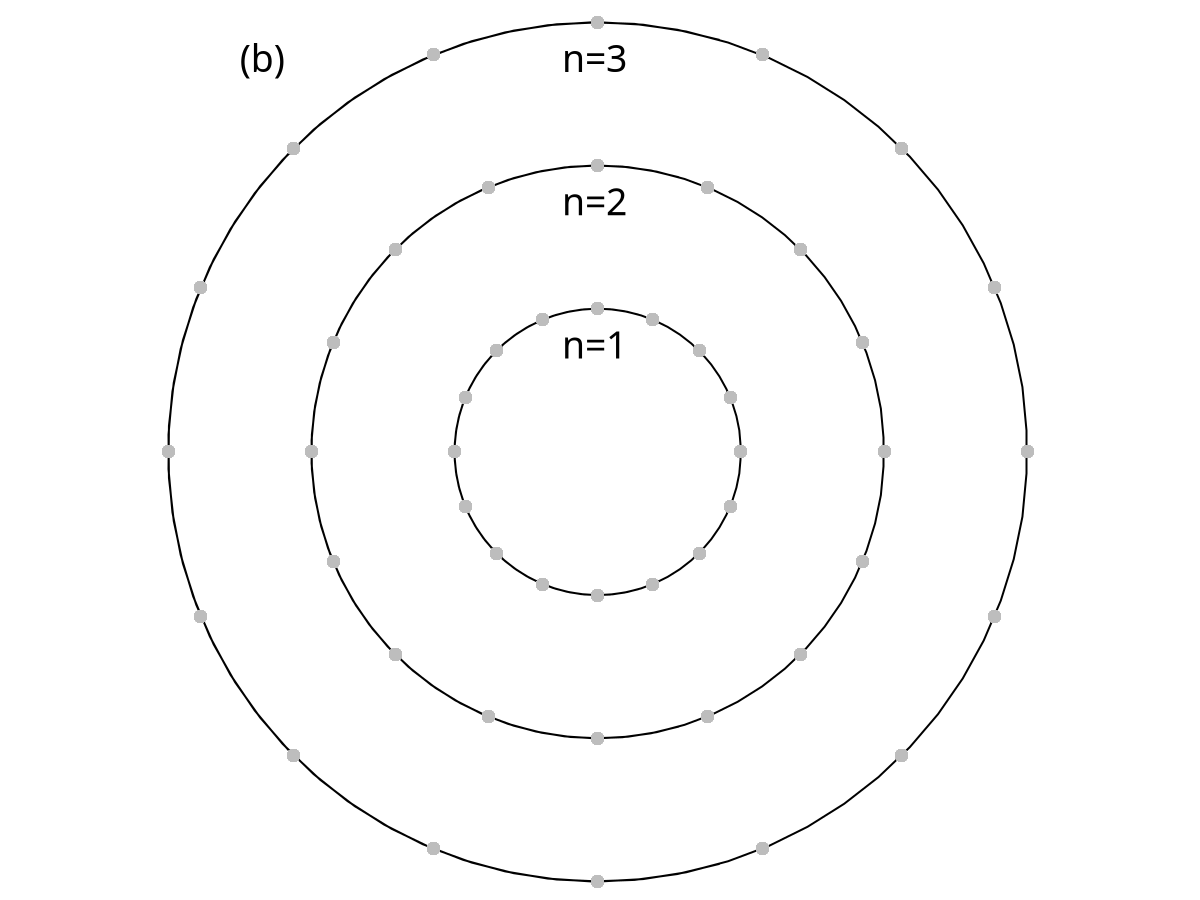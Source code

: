 set terminal qt size 900,900

set parametric
set size square
set xrange [-3:3]
set yrange [-3:3]
unset key
unset tics
unset border


N = 16
R1 = 1
R2 = 2
R3 = 3

array x1[N]
array y1[N]

array x2[N]
array y2[N]

array x3[N]
array y3[N]

# set samples 200

do for [i=1:N] {
    x1[i] = R1*cos(2*pi*i/N)
    y1[i] = R1*sin(2*pi*i/N)

    x2[i] = R2*cos(2*pi*i/N)
    y2[i] = R2*sin(2*pi*i/N)

    x3[i] = R3*cos(2*pi*i/N)
    y3[i] = R3*sin(2*pi*i/N)

}

set label "n=1" at -0.25,0.75 font "CMU Serif,28"
set label "n=2" at -0.25,1.75 font "CMU Serif,28"
set label "n=3" at -0.25,2.75 font "CMU Serif,28"
set label "(b)" at -2.5,2.75 font "CMU Serif,28"

plot for [n=1:3] n*cos(t), n*sin(t) w l lw 2 lc rgb "black" notitle, \
     for [i=1:N] x1[i], y1[i] with points pt 7 ps 2 lc rgb "#bdbdbd" notitle,\
     for [i=1:N] x2[i], y2[i] with points pt 7 ps 2 lc rgb "#bdbdbd" notitle,\
     for [i=1:N] x3[i], y3[i] with points pt 7 ps 2 lc rgb "#bdbdbd" notitle
